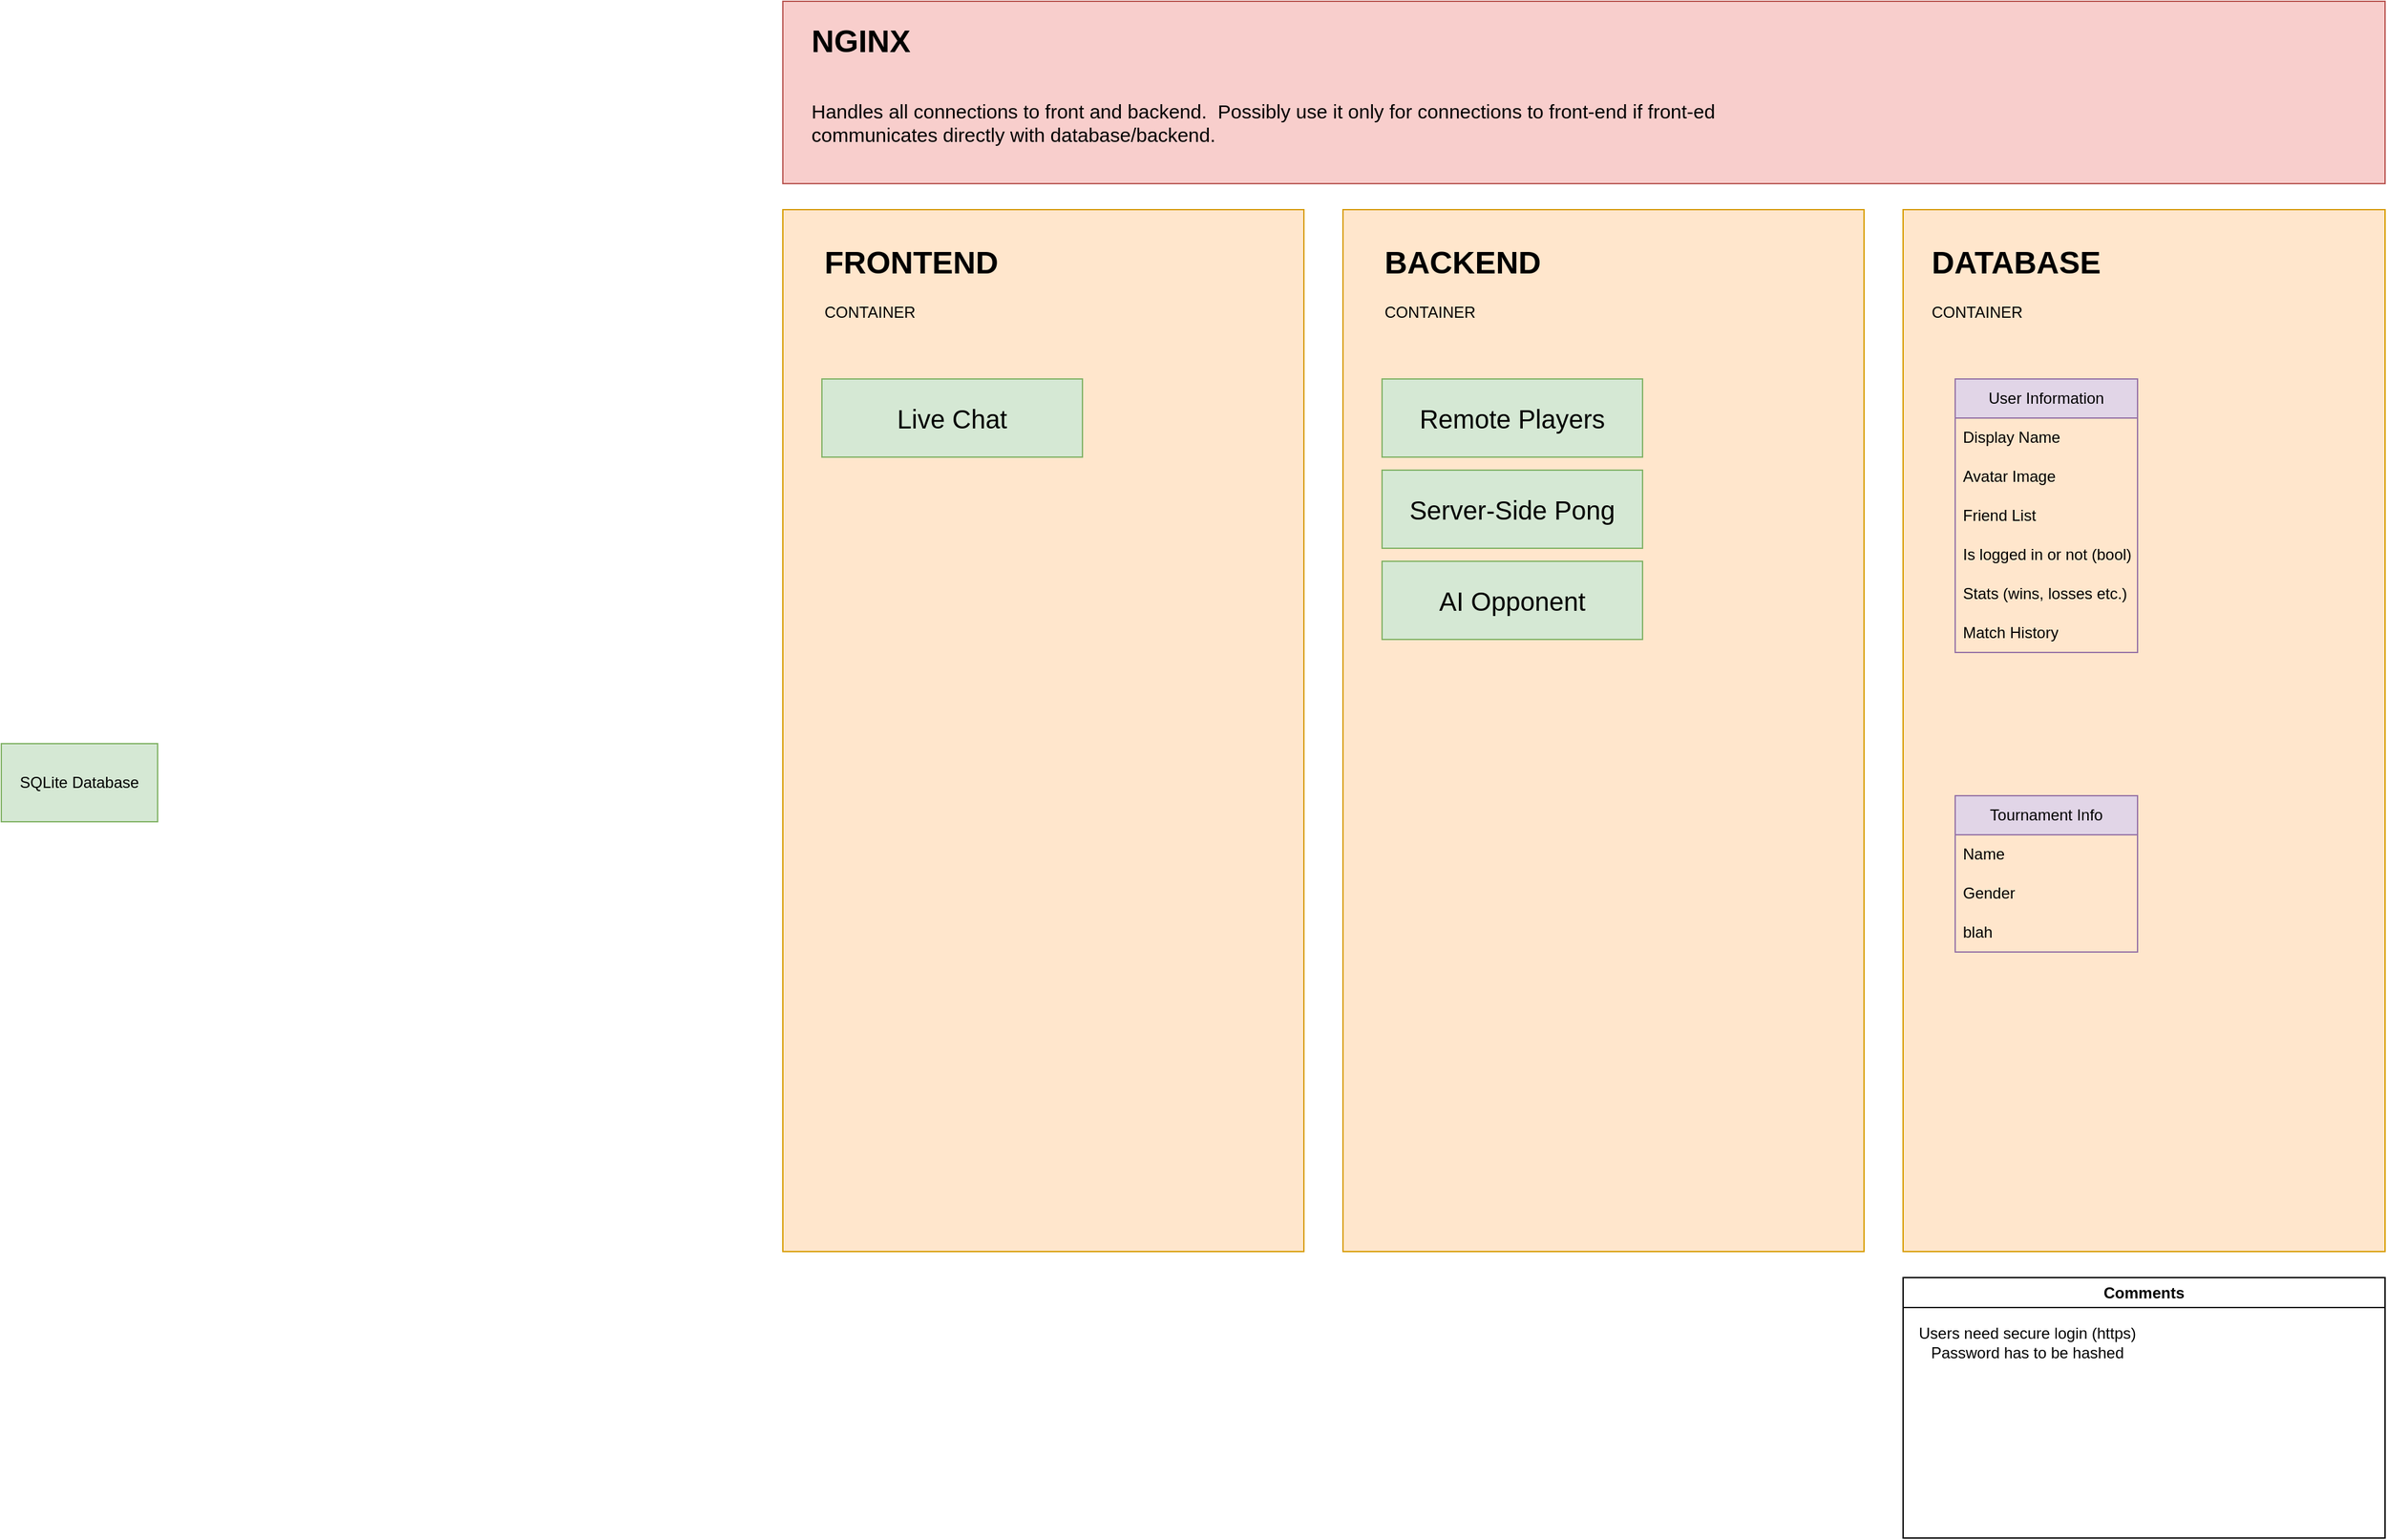 <mxfile version="26.0.11">
  <diagram name="Page-1" id="_zR_we_XT0NCM1luIQo3">
    <mxGraphModel dx="1540" dy="913" grid="1" gridSize="10" guides="1" tooltips="1" connect="1" arrows="1" fold="1" page="1" pageScale="1" pageWidth="2339" pageHeight="3300" math="0" shadow="0">
      <root>
        <mxCell id="0" />
        <mxCell id="1" parent="0" />
        <mxCell id="gakmWbEmdRFJfrg-qk_C-8" value="" style="rounded=0;whiteSpace=wrap;html=1;fillColor=#ffe6cc;strokeColor=#d79b00;" vertex="1" parent="1">
          <mxGeometry x="1760" y="470" width="370" height="800" as="geometry" />
        </mxCell>
        <mxCell id="gakmWbEmdRFJfrg-qk_C-4" value="&lt;h1 style=&quot;margin-top: 0px;&quot;&gt;DATABASE&lt;/h1&gt;&lt;div&gt;CONTAINER&lt;/div&gt;" style="text;html=1;whiteSpace=wrap;overflow=hidden;rounded=0;" vertex="1" parent="1">
          <mxGeometry x="1780" y="490" width="150" height="80" as="geometry" />
        </mxCell>
        <mxCell id="gakmWbEmdRFJfrg-qk_C-9" value="" style="rounded=0;whiteSpace=wrap;html=1;fillColor=#ffe6cc;strokeColor=#d79b00;" vertex="1" parent="1">
          <mxGeometry x="900" y="470" width="400" height="800" as="geometry" />
        </mxCell>
        <mxCell id="gakmWbEmdRFJfrg-qk_C-10" value="&lt;h1 style=&quot;margin-top: 0px;&quot;&gt;FRONTEND&lt;/h1&gt;&lt;div&gt;CONTAINER&lt;/div&gt;" style="text;html=1;whiteSpace=wrap;overflow=hidden;rounded=0;" vertex="1" parent="1">
          <mxGeometry x="930" y="490" width="150" height="80" as="geometry" />
        </mxCell>
        <mxCell id="gakmWbEmdRFJfrg-qk_C-11" value="" style="rounded=0;whiteSpace=wrap;html=1;fillColor=#ffe6cc;strokeColor=#d79b00;" vertex="1" parent="1">
          <mxGeometry x="1330" y="470" width="400" height="800" as="geometry" />
        </mxCell>
        <mxCell id="gakmWbEmdRFJfrg-qk_C-12" value="&lt;h1 style=&quot;margin-top: 0px;&quot;&gt;BACKEND&lt;/h1&gt;&lt;div&gt;CONTAINER&lt;/div&gt;" style="text;html=1;whiteSpace=wrap;overflow=hidden;rounded=0;" vertex="1" parent="1">
          <mxGeometry x="1360" y="490" width="150" height="80" as="geometry" />
        </mxCell>
        <mxCell id="gakmWbEmdRFJfrg-qk_C-13" value="" style="rounded=0;whiteSpace=wrap;html=1;fillColor=#f8cecc;strokeColor=#b85450;" vertex="1" parent="1">
          <mxGeometry x="900" y="310" width="1230" height="140" as="geometry" />
        </mxCell>
        <mxCell id="gakmWbEmdRFJfrg-qk_C-14" value="&lt;h1 style=&quot;margin-top: 0px;&quot;&gt;NGINX&lt;/h1&gt;&lt;div&gt;&lt;br&gt;&lt;/div&gt;&lt;div&gt;&lt;font style=&quot;font-size: 15px;&quot;&gt;Handles all connections to front and backend.&amp;nbsp; Possibly use it only for connections to front-end if front-ed communicates directly with database/backend.&lt;/font&gt;&lt;/div&gt;" style="text;html=1;whiteSpace=wrap;overflow=hidden;rounded=0;" vertex="1" parent="1">
          <mxGeometry x="920" y="320" width="740" height="110" as="geometry" />
        </mxCell>
        <mxCell id="gakmWbEmdRFJfrg-qk_C-19" value="&lt;font style=&quot;font-size: 20px;&quot;&gt;Remote Players&lt;/font&gt;" style="rounded=0;whiteSpace=wrap;html=1;fillColor=#d5e8d4;strokeColor=#82b366;" vertex="1" parent="1">
          <mxGeometry x="1360" y="600" width="200" height="60" as="geometry" />
        </mxCell>
        <mxCell id="gakmWbEmdRFJfrg-qk_C-20" value="&lt;font style=&quot;font-size: 20px;&quot;&gt;Server-Side Pong&lt;/font&gt;" style="rounded=0;whiteSpace=wrap;html=1;fillColor=#d5e8d4;strokeColor=#82b366;" vertex="1" parent="1">
          <mxGeometry x="1360" y="670" width="200" height="60" as="geometry" />
        </mxCell>
        <mxCell id="gakmWbEmdRFJfrg-qk_C-22" value="SQLite&amp;nbsp;&lt;span style=&quot;background-color: transparent; color: light-dark(rgb(0, 0, 0), rgb(255, 255, 255));&quot;&gt;Database&lt;/span&gt;" style="rounded=0;whiteSpace=wrap;html=1;fillColor=#d5e8d4;strokeColor=#82b366;" vertex="1" parent="1">
          <mxGeometry x="300" y="880" width="120" height="60" as="geometry" />
        </mxCell>
        <mxCell id="gakmWbEmdRFJfrg-qk_C-23" value="User Information" style="swimlane;fontStyle=0;childLayout=stackLayout;horizontal=1;startSize=30;horizontalStack=0;resizeParent=1;resizeParentMax=0;resizeLast=0;collapsible=1;marginBottom=0;whiteSpace=wrap;html=1;fillColor=#e1d5e7;strokeColor=#9673a6;" vertex="1" parent="1">
          <mxGeometry x="1800" y="600" width="140" height="210" as="geometry" />
        </mxCell>
        <mxCell id="gakmWbEmdRFJfrg-qk_C-24" value="Display Name" style="text;strokeColor=none;fillColor=none;align=left;verticalAlign=middle;spacingLeft=4;spacingRight=4;overflow=hidden;points=[[0,0.5],[1,0.5]];portConstraint=eastwest;rotatable=0;whiteSpace=wrap;html=1;" vertex="1" parent="gakmWbEmdRFJfrg-qk_C-23">
          <mxGeometry y="30" width="140" height="30" as="geometry" />
        </mxCell>
        <mxCell id="gakmWbEmdRFJfrg-qk_C-25" value="Avatar Image" style="text;strokeColor=none;fillColor=none;align=left;verticalAlign=middle;spacingLeft=4;spacingRight=4;overflow=hidden;points=[[0,0.5],[1,0.5]];portConstraint=eastwest;rotatable=0;whiteSpace=wrap;html=1;" vertex="1" parent="gakmWbEmdRFJfrg-qk_C-23">
          <mxGeometry y="60" width="140" height="30" as="geometry" />
        </mxCell>
        <mxCell id="gakmWbEmdRFJfrg-qk_C-26" value="&lt;div&gt;Friend List&lt;/div&gt;" style="text;strokeColor=none;fillColor=none;align=left;verticalAlign=middle;spacingLeft=4;spacingRight=4;overflow=hidden;points=[[0,0.5],[1,0.5]];portConstraint=eastwest;rotatable=0;whiteSpace=wrap;html=1;" vertex="1" parent="gakmWbEmdRFJfrg-qk_C-23">
          <mxGeometry y="90" width="140" height="30" as="geometry" />
        </mxCell>
        <mxCell id="gakmWbEmdRFJfrg-qk_C-45" value="&lt;div&gt;Is logged in or not (bool)&lt;/div&gt;" style="text;strokeColor=none;fillColor=none;align=left;verticalAlign=middle;spacingLeft=4;spacingRight=4;overflow=hidden;points=[[0,0.5],[1,0.5]];portConstraint=eastwest;rotatable=0;whiteSpace=wrap;html=1;" vertex="1" parent="gakmWbEmdRFJfrg-qk_C-23">
          <mxGeometry y="120" width="140" height="30" as="geometry" />
        </mxCell>
        <mxCell id="gakmWbEmdRFJfrg-qk_C-46" value="&lt;div&gt;Stats (wins, losses etc.)&lt;/div&gt;" style="text;strokeColor=none;fillColor=none;align=left;verticalAlign=middle;spacingLeft=4;spacingRight=4;overflow=hidden;points=[[0,0.5],[1,0.5]];portConstraint=eastwest;rotatable=0;whiteSpace=wrap;html=1;" vertex="1" parent="gakmWbEmdRFJfrg-qk_C-23">
          <mxGeometry y="150" width="140" height="30" as="geometry" />
        </mxCell>
        <mxCell id="gakmWbEmdRFJfrg-qk_C-47" value="&lt;div&gt;Match History&lt;/div&gt;" style="text;strokeColor=none;fillColor=none;align=left;verticalAlign=middle;spacingLeft=4;spacingRight=4;overflow=hidden;points=[[0,0.5],[1,0.5]];portConstraint=eastwest;rotatable=0;whiteSpace=wrap;html=1;" vertex="1" parent="gakmWbEmdRFJfrg-qk_C-23">
          <mxGeometry y="180" width="140" height="30" as="geometry" />
        </mxCell>
        <mxCell id="gakmWbEmdRFJfrg-qk_C-31" value="&lt;font style=&quot;font-size: 20px;&quot;&gt;AI Opponent&lt;/font&gt;" style="rounded=0;whiteSpace=wrap;html=1;fillColor=#d5e8d4;strokeColor=#82b366;" vertex="1" parent="1">
          <mxGeometry x="1360" y="740" width="200" height="60" as="geometry" />
        </mxCell>
        <mxCell id="gakmWbEmdRFJfrg-qk_C-36" value="Tournament Info" style="swimlane;fontStyle=0;childLayout=stackLayout;horizontal=1;startSize=30;horizontalStack=0;resizeParent=1;resizeParentMax=0;resizeLast=0;collapsible=1;marginBottom=0;whiteSpace=wrap;html=1;fillColor=#e1d5e7;strokeColor=#9673a6;" vertex="1" parent="1">
          <mxGeometry x="1800" y="920" width="140" height="120" as="geometry" />
        </mxCell>
        <mxCell id="gakmWbEmdRFJfrg-qk_C-37" value="Name" style="text;strokeColor=none;fillColor=none;align=left;verticalAlign=middle;spacingLeft=4;spacingRight=4;overflow=hidden;points=[[0,0.5],[1,0.5]];portConstraint=eastwest;rotatable=0;whiteSpace=wrap;html=1;" vertex="1" parent="gakmWbEmdRFJfrg-qk_C-36">
          <mxGeometry y="30" width="140" height="30" as="geometry" />
        </mxCell>
        <mxCell id="gakmWbEmdRFJfrg-qk_C-38" value="Gender" style="text;strokeColor=none;fillColor=none;align=left;verticalAlign=middle;spacingLeft=4;spacingRight=4;overflow=hidden;points=[[0,0.5],[1,0.5]];portConstraint=eastwest;rotatable=0;whiteSpace=wrap;html=1;" vertex="1" parent="gakmWbEmdRFJfrg-qk_C-36">
          <mxGeometry y="60" width="140" height="30" as="geometry" />
        </mxCell>
        <mxCell id="gakmWbEmdRFJfrg-qk_C-39" value="blah" style="text;strokeColor=none;fillColor=none;align=left;verticalAlign=middle;spacingLeft=4;spacingRight=4;overflow=hidden;points=[[0,0.5],[1,0.5]];portConstraint=eastwest;rotatable=0;whiteSpace=wrap;html=1;" vertex="1" parent="gakmWbEmdRFJfrg-qk_C-36">
          <mxGeometry y="90" width="140" height="30" as="geometry" />
        </mxCell>
        <mxCell id="gakmWbEmdRFJfrg-qk_C-40" value="&lt;font style=&quot;font-size: 20px;&quot;&gt;Live Chat&lt;/font&gt;" style="rounded=0;whiteSpace=wrap;html=1;fillColor=#d5e8d4;strokeColor=#82b366;" vertex="1" parent="1">
          <mxGeometry x="930" y="600" width="200" height="60" as="geometry" />
        </mxCell>
        <mxCell id="gakmWbEmdRFJfrg-qk_C-41" value="Comments" style="swimlane;whiteSpace=wrap;html=1;" vertex="1" parent="1">
          <mxGeometry x="1760" y="1290" width="370" height="200" as="geometry" />
        </mxCell>
        <mxCell id="gakmWbEmdRFJfrg-qk_C-42" value="Users need secure login (https)&lt;div&gt;Password has to be hashed&lt;/div&gt;" style="text;html=1;align=center;verticalAlign=middle;resizable=0;points=[];autosize=1;strokeColor=none;fillColor=none;" vertex="1" parent="gakmWbEmdRFJfrg-qk_C-41">
          <mxGeometry y="30" width="190" height="40" as="geometry" />
        </mxCell>
      </root>
    </mxGraphModel>
  </diagram>
</mxfile>
